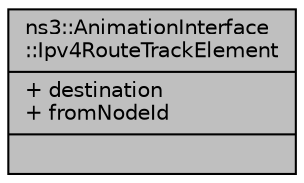 digraph "ns3::AnimationInterface::Ipv4RouteTrackElement"
{
  edge [fontname="Helvetica",fontsize="10",labelfontname="Helvetica",labelfontsize="10"];
  node [fontname="Helvetica",fontsize="10",shape=record];
  Node1 [label="{ns3::AnimationInterface\l::Ipv4RouteTrackElement\n|+ destination\l+ fromNodeId\l|}",height=0.2,width=0.4,color="black", fillcolor="grey75", style="filled", fontcolor="black"];
}
